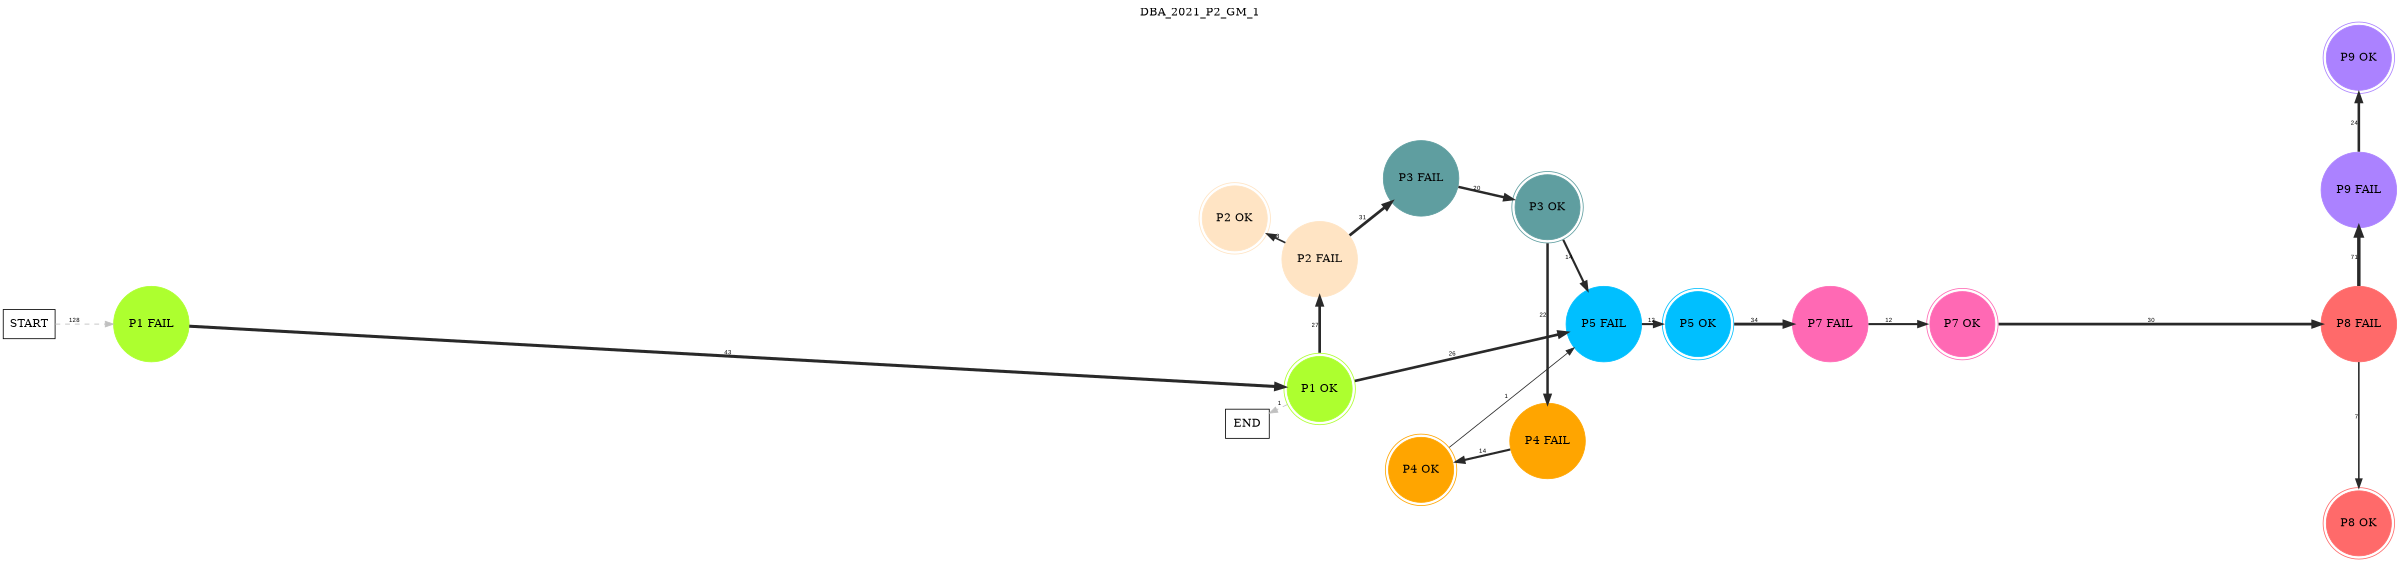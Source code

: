 digraph DBA_2021_P2_GM_1 {
	labelloc="t";
	label=DBA_2021_P2_GM_1;
	dpi = 150
	size="16,11!";
	margin = 0;
layout=circo;
"START" [shape=box, fillcolor=white, style=filled, color=black]
"P1 FAIL" [shape=circle, color=greenyellow, style=filled]
"P1 OK" [shape=circle, color=greenyellow, peripheries=2, style=filled]
"P2 FAIL" [shape=circle, color=bisque, style=filled]
"P2 OK" [shape=circle, color=bisque, peripheries=2, style=filled]
"P3 FAIL" [shape=circle, color=cadetblue, style=filled]
"P3 OK" [shape=circle, color=cadetblue, peripheries=2, style=filled]
"P5 FAIL" [shape=circle, color=deepskyblue, style=filled]
"P5 OK" [shape=circle, color=deepskyblue, peripheries=2, style=filled]
"P4 FAIL" [shape=circle, color=orange, style=filled]
"P4 OK" [shape=circle, color=orange, peripheries=2, style=filled]
"P7 FAIL" [shape=circle, color=hotpink, style=filled]
"P7 OK" [shape=circle, color=hotpink, peripheries=2, style=filled]
"P8 FAIL" [shape=circle, color=indianred1, style=filled]
"P8 OK" [shape=circle, color=indianred1, peripheries=2, style=filled]
"P9 FAIL" [shape=circle, color=mediumpurple1, style=filled]
"P9 OK" [shape=circle, color=mediumpurple1, peripheries=2, style=filled]
"END" [shape=box, fillcolor=white, style=filled, color=black]
"START" -> "P1 FAIL" [ style = dashed color=grey label ="128" labelfloat=false fontname="Arial" fontsize=8]

"P1 FAIL" -> "P1 OK" [ color=grey16 penwidth = "3.76120011569356"label ="43" labelfloat=false fontname="Arial" fontsize=8]

"P1 OK" -> "P2 FAIL" [ color=grey16 penwidth = "3.29583686600433"label ="27" labelfloat=false fontname="Arial" fontsize=8]

"P1 OK" -> "P5 FAIL" [ color=grey16 penwidth = "3.25809653802148"label ="26" labelfloat=false fontname="Arial" fontsize=8]

"P1 OK" -> "END" [ style = dashed color=grey label ="1" labelfloat=false fontname="Arial" fontsize=8]

"P2 FAIL" -> "P2 OK" [ color=grey16 penwidth = "2.07944154167984"label ="8" labelfloat=false fontname="Arial" fontsize=8]

"P2 FAIL" -> "P3 FAIL" [ color=grey16 penwidth = "3.43398720448515"label ="31" labelfloat=false fontname="Arial" fontsize=8]

"P3 FAIL" -> "P3 OK" [ color=grey16 penwidth = "2.99573227355399"label ="20" labelfloat=false fontname="Arial" fontsize=8]

"P3 OK" -> "P5 FAIL" [ color=grey16 penwidth = "2.63905732961526"label ="14" labelfloat=false fontname="Arial" fontsize=8]

"P3 OK" -> "P4 FAIL" [ color=grey16 penwidth = "3.09104245335832"label ="22" labelfloat=false fontname="Arial" fontsize=8]

"P5 FAIL" -> "P5 OK" [ color=grey16 penwidth = "2.484906649788"label ="12" labelfloat=false fontname="Arial" fontsize=8]

"P5 OK" -> "P7 FAIL" [ color=grey16 penwidth = "3.52636052461616"label ="34" labelfloat=false fontname="Arial" fontsize=8]

"P4 FAIL" -> "P4 OK" [ color=grey16 penwidth = "2.63905732961526"label ="14" labelfloat=false fontname="Arial" fontsize=8]

"P4 OK" -> "P5 FAIL" [ color=grey16 penwidth = "1"label ="1" labelfloat=false fontname="Arial" fontsize=8]

"P7 FAIL" -> "P7 OK" [ color=grey16 penwidth = "2.484906649788"label ="12" labelfloat=false fontname="Arial" fontsize=8]

"P7 OK" -> "P8 FAIL" [ color=grey16 penwidth = "3.40119738166216"label ="30" labelfloat=false fontname="Arial" fontsize=8]

"P8 FAIL" -> "P8 OK" [ color=grey16 penwidth = "1.94591014905531"label ="7" labelfloat=false fontname="Arial" fontsize=8]

"P8 FAIL" -> "P9 FAIL" [ color=grey16 penwidth = "4.26267987704132"label ="71" labelfloat=false fontname="Arial" fontsize=8]

"P9 FAIL" -> "P9 OK" [ color=grey16 penwidth = "3.17805383034795"label ="24" labelfloat=false fontname="Arial" fontsize=8]

}
